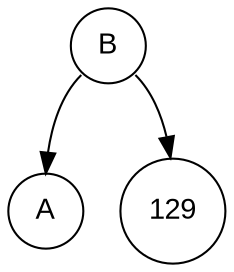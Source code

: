 digraph POT_test {
node [fontname="Arial", shape="circle", width=0.5];
66 [label = "B"]
66:sw -> 65
66:se -> 129
65 [label = "A"]
129 [label = "129"]
}
